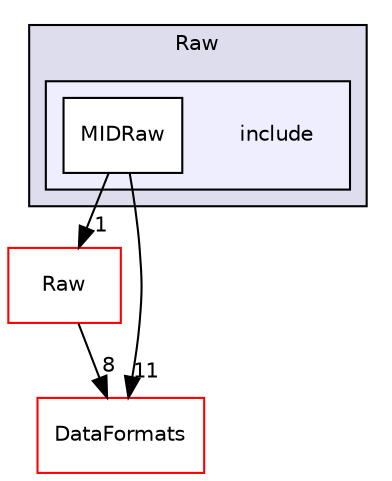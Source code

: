 digraph "/home/travis/build/AliceO2Group/AliceO2/Detectors/MUON/MID/Raw/include" {
  bgcolor=transparent;
  compound=true
  node [ fontsize="10", fontname="Helvetica"];
  edge [ labelfontsize="10", labelfontname="Helvetica"];
  subgraph clusterdir_55bb03bc4479a61c5f6db133927cb48c {
    graph [ bgcolor="#ddddee", pencolor="black", label="Raw" fontname="Helvetica", fontsize="10", URL="dir_55bb03bc4479a61c5f6db133927cb48c.html"]
  subgraph clusterdir_c79384bd87b5c57290ef89b923823ea3 {
    graph [ bgcolor="#eeeeff", pencolor="black", label="" URL="dir_c79384bd87b5c57290ef89b923823ea3.html"];
    dir_c79384bd87b5c57290ef89b923823ea3 [shape=plaintext label="include"];
    dir_cf67c7686dc077e07a973748f5f79063 [shape=box label="MIDRaw" color="black" fillcolor="white" style="filled" URL="dir_cf67c7686dc077e07a973748f5f79063.html"];
  }
  }
  dir_26637d1bd82229bc9ed97f7e706be743 [shape=box label="Raw" color="red" URL="dir_26637d1bd82229bc9ed97f7e706be743.html"];
  dir_2171f7ec022c5423887b07c69b2f5b48 [shape=box label="DataFormats" color="red" URL="dir_2171f7ec022c5423887b07c69b2f5b48.html"];
  dir_cf67c7686dc077e07a973748f5f79063->dir_26637d1bd82229bc9ed97f7e706be743 [headlabel="1", labeldistance=1.5 headhref="dir_000413_000533.html"];
  dir_cf67c7686dc077e07a973748f5f79063->dir_2171f7ec022c5423887b07c69b2f5b48 [headlabel="11", labeldistance=1.5 headhref="dir_000413_000068.html"];
  dir_26637d1bd82229bc9ed97f7e706be743->dir_2171f7ec022c5423887b07c69b2f5b48 [headlabel="8", labeldistance=1.5 headhref="dir_000533_000068.html"];
}
